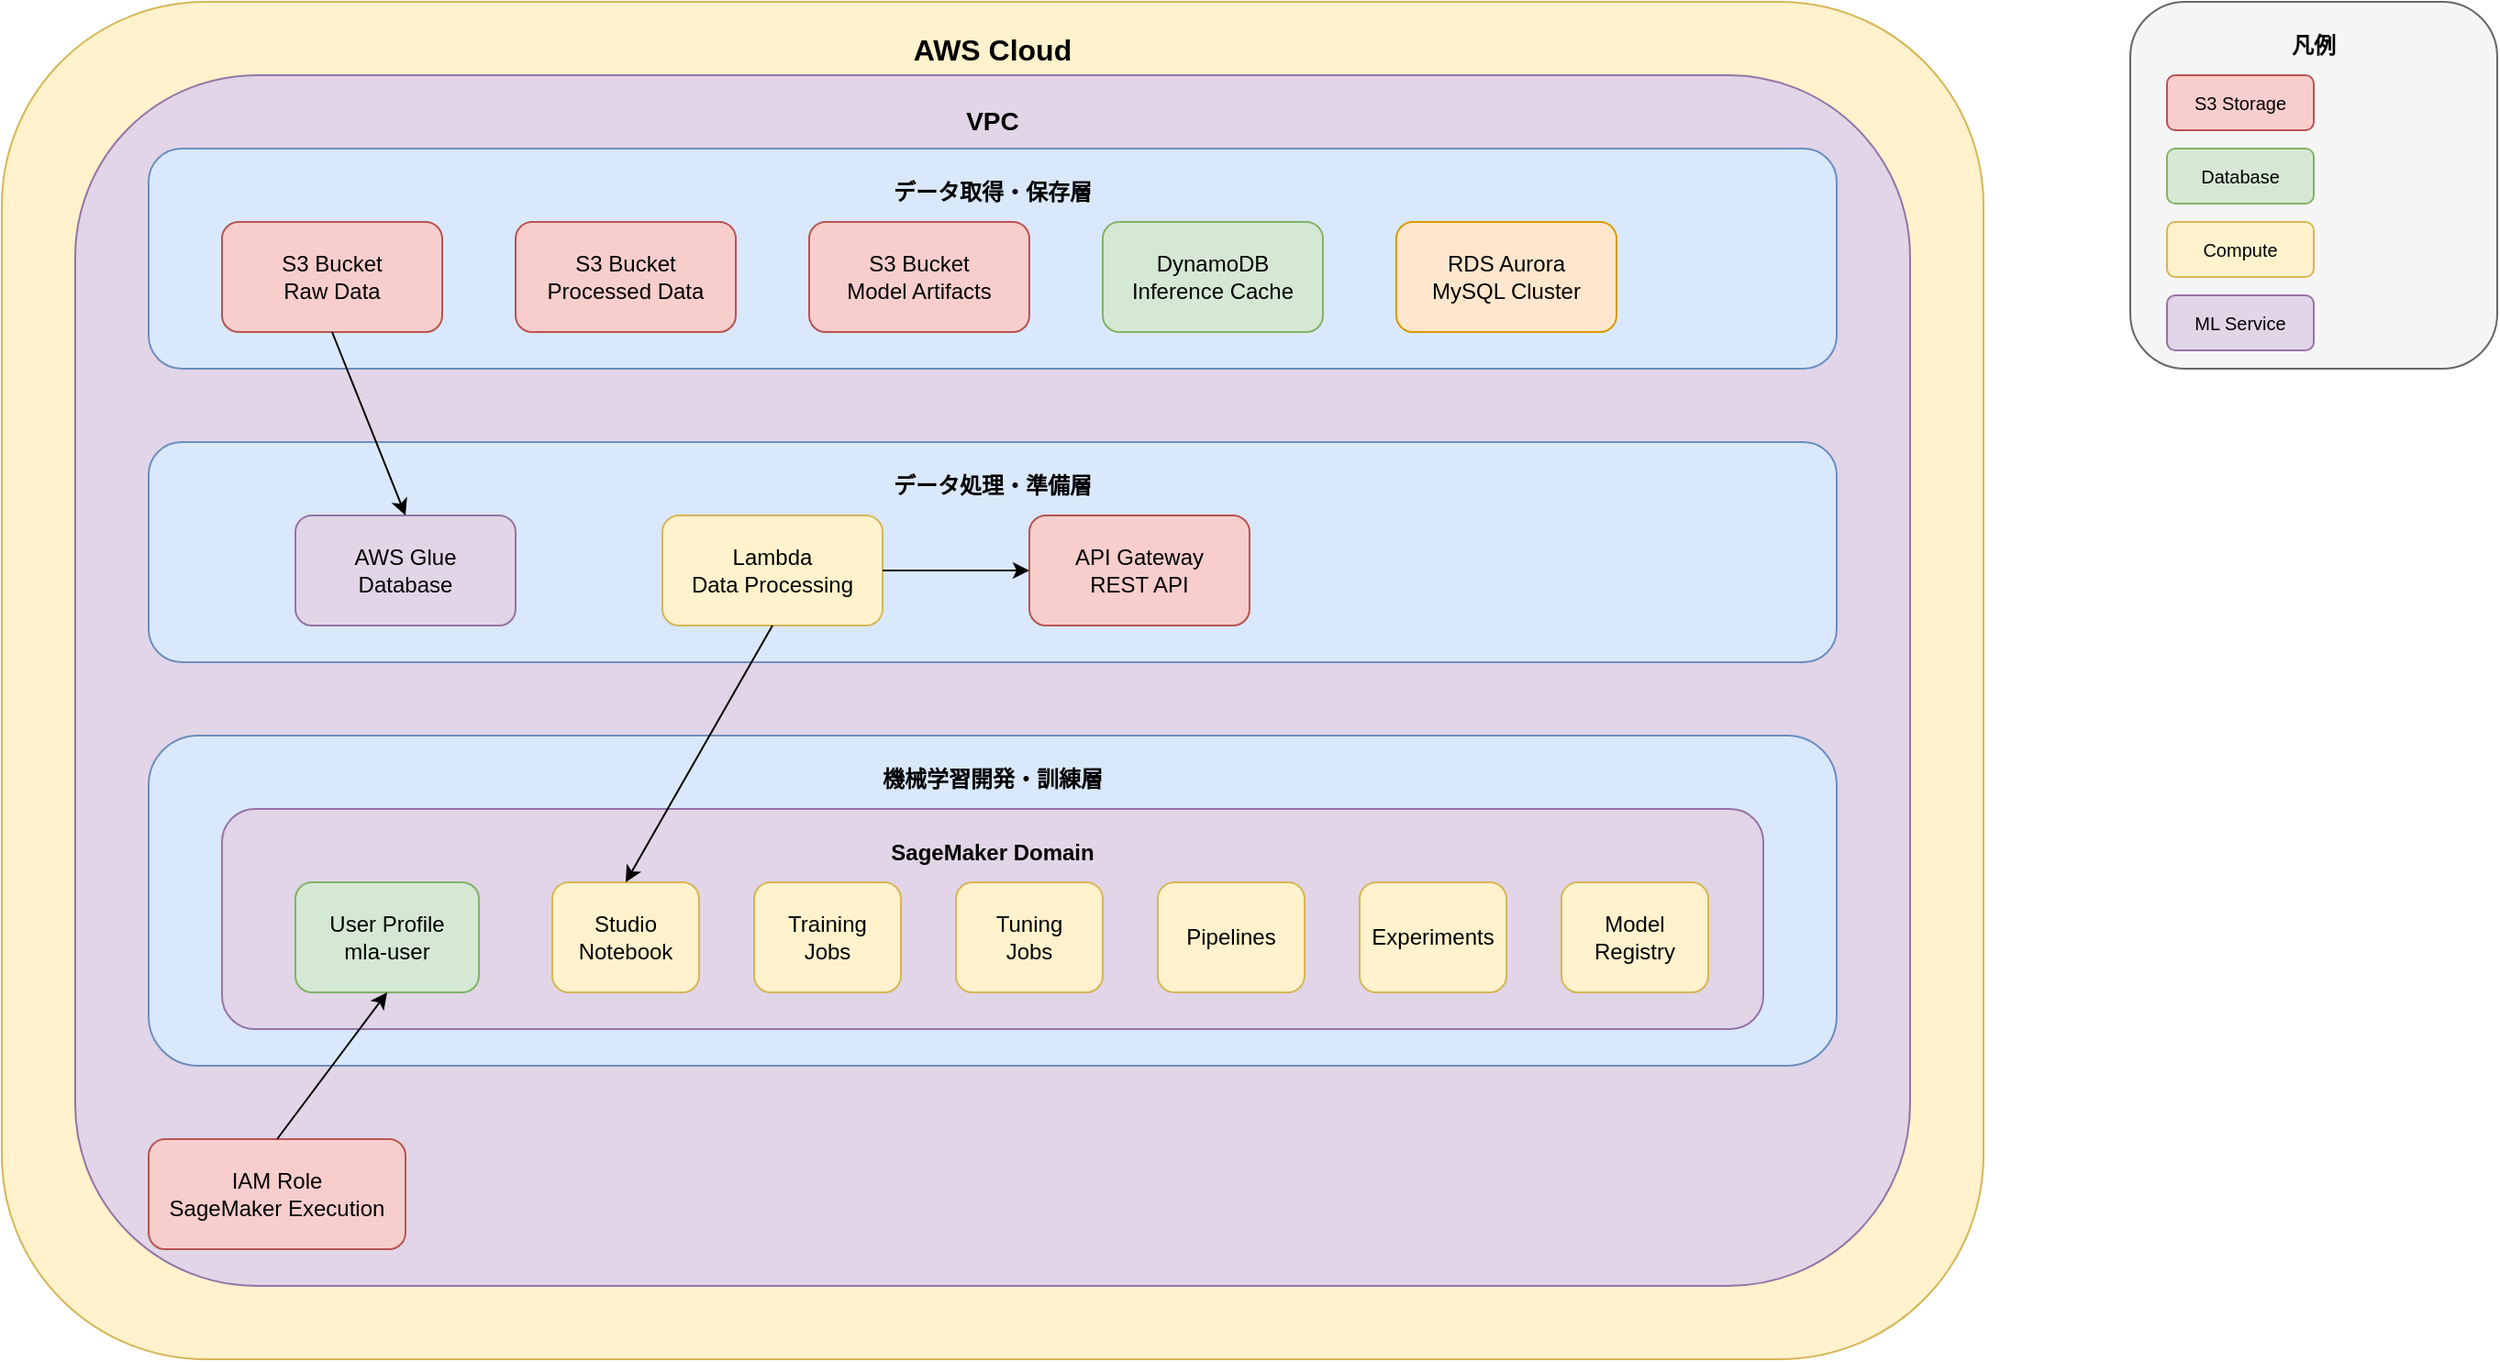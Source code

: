 <mxfile version="22.1.16" type="device">
  <diagram name="MLA-Handson-Architecture" id="architecture">
    <mxGraphModel dx="1422" dy="794" grid="1" gridSize="10" guides="1" tooltips="1" connect="1" arrows="1" fold="1" page="1" pageScale="1" pageWidth="1169" pageHeight="827" math="0" shadow="0">
      <root>
        <mxCell id="0" />
        <mxCell id="1" parent="0" />
        
        <!-- AWS Cloud Container -->
        <mxCell id="aws-cloud" value="AWS Cloud" style="rounded=1;whiteSpace=wrap;html=1;fillColor=#fff2cc;strokeColor=#d6b656;fontSize=16;fontStyle=1;verticalAlign=top;spacingTop=10;" vertex="1" parent="1">
          <mxGeometry x="40" y="40" width="1080" height="740" as="geometry" />
        </mxCell>
        
        <!-- VPC Container -->
        <mxCell id="vpc" value="VPC" style="rounded=1;whiteSpace=wrap;html=1;fillColor=#e1d5e7;strokeColor=#9673a6;fontSize=14;fontStyle=1;verticalAlign=top;spacingTop=10;" vertex="1" parent="1">
          <mxGeometry x="80" y="80" width="1000" height="660" as="geometry" />
        </mxCell>
        
        <!-- Data Storage Layer -->
        <mxCell id="storage-layer" value="データ取得・保存層" style="rounded=1;whiteSpace=wrap;html=1;fillColor=#dae8fc;strokeColor=#6c8ebf;fontSize=12;fontStyle=1;verticalAlign=top;spacingTop=10;" vertex="1" parent="1">
          <mxGeometry x="120" y="120" width="920" height="120" as="geometry" />
        </mxCell>
        
        <!-- S3 Buckets -->
        <mxCell id="s3-raw" value="S3 Bucket&#xa;Raw Data" style="rounded=1;whiteSpace=wrap;html=1;fillColor=#f8cecc;strokeColor=#b85450;" vertex="1" parent="1">
          <mxGeometry x="160" y="160" width="120" height="60" as="geometry" />
        </mxCell>
        
        <mxCell id="s3-processed" value="S3 Bucket&#xa;Processed Data" style="rounded=1;whiteSpace=wrap;html=1;fillColor=#f8cecc;strokeColor=#b85450;" vertex="1" parent="1">
          <mxGeometry x="320" y="160" width="120" height="60" as="geometry" />
        </mxCell>
        
        <mxCell id="s3-models" value="S3 Bucket&#xa;Model Artifacts" style="rounded=1;whiteSpace=wrap;html=1;fillColor=#f8cecc;strokeColor=#b85450;" vertex="1" parent="1">
          <mxGeometry x="480" y="160" width="120" height="60" as="geometry" />
        </mxCell>
        
        <!-- DynamoDB -->
        <mxCell id="dynamodb" value="DynamoDB&#xa;Inference Cache" style="rounded=1;whiteSpace=wrap;html=1;fillColor=#d5e8d4;strokeColor=#82b366;" vertex="1" parent="1">
          <mxGeometry x="640" y="160" width="120" height="60" as="geometry" />
        </mxCell>
        
        <!-- RDS Aurora -->
        <mxCell id="rds-aurora" value="RDS Aurora&#xa;MySQL Cluster" style="rounded=1;whiteSpace=wrap;html=1;fillColor=#ffe6cc;strokeColor=#d79b00;" vertex="1" parent="1">
          <mxGeometry x="800" y="160" width="120" height="60" as="geometry" />
        </mxCell>
        
        <!-- Data Processing Layer -->
        <mxCell id="processing-layer" value="データ処理・準備層" style="rounded=1;whiteSpace=wrap;html=1;fillColor=#dae8fc;strokeColor=#6c8ebf;fontSize=12;fontStyle=1;verticalAlign=top;spacingTop=10;" vertex="1" parent="1">
          <mxGeometry x="120" y="280" width="920" height="120" as="geometry" />
        </mxCell>
        
        <!-- Glue Database -->
        <mxCell id="glue-db" value="AWS Glue&#xa;Database" style="rounded=1;whiteSpace=wrap;html=1;fillColor=#e1d5e7;strokeColor=#9673a6;" vertex="1" parent="1">
          <mxGeometry x="200" y="320" width="120" height="60" as="geometry" />
        </mxCell>
        
        <!-- Lambda Function -->
        <mxCell id="lambda" value="Lambda&#xa;Data Processing" style="rounded=1;whiteSpace=wrap;html=1;fillColor=#fff2cc;strokeColor=#d6b656;" vertex="1" parent="1">
          <mxGeometry x="400" y="320" width="120" height="60" as="geometry" />
        </mxCell>
        
        <!-- API Gateway -->
        <mxCell id="api-gateway" value="API Gateway&#xa;REST API" style="rounded=1;whiteSpace=wrap;html=1;fillColor=#f8cecc;strokeColor=#b85450;" vertex="1" parent="1">
          <mxGeometry x="600" y="320" width="120" height="60" as="geometry" />
        </mxCell>
        
        <!-- ML Development Layer -->
        <mxCell id="ml-layer" value="機械学習開発・訓練層" style="rounded=1;whiteSpace=wrap;html=1;fillColor=#dae8fc;strokeColor=#6c8ebf;fontSize=12;fontStyle=1;verticalAlign=top;spacingTop=10;" vertex="1" parent="1">
          <mxGeometry x="120" y="440" width="920" height="180" as="geometry" />
        </mxCell>
        
        <!-- SageMaker Domain Container -->
        <mxCell id="sagemaker-domain" value="SageMaker Domain" style="rounded=1;whiteSpace=wrap;html=1;fillColor=#e1d5e7;strokeColor=#9673a6;fontSize=12;fontStyle=1;verticalAlign=top;spacingTop=10;" vertex="1" parent="1">
          <mxGeometry x="160" y="480" width="840" height="120" as="geometry" />
        </mxCell>
        
        <!-- SageMaker User Profile -->
        <mxCell id="sagemaker-user" value="User Profile&#xa;mla-user" style="rounded=1;whiteSpace=wrap;html=1;fillColor=#d5e8d4;strokeColor=#82b366;" vertex="1" parent="1">
          <mxGeometry x="200" y="520" width="100" height="60" as="geometry" />
        </mxCell>
        
        <!-- SageMaker Studio Components -->
        <mxCell id="studio-notebook" value="Studio&#xa;Notebook" style="rounded=1;whiteSpace=wrap;html=1;fillColor=#fff2cc;strokeColor=#d6b656;" vertex="1" parent="1">
          <mxGeometry x="340" y="520" width="80" height="60" as="geometry" />
        </mxCell>
        
        <mxCell id="training-jobs" value="Training&#xa;Jobs" style="rounded=1;whiteSpace=wrap;html=1;fillColor=#fff2cc;strokeColor=#d6b656;" vertex="1" parent="1">
          <mxGeometry x="450" y="520" width="80" height="60" as="geometry" />
        </mxCell>
        
        <mxCell id="tuning-jobs" value="Tuning&#xa;Jobs" style="rounded=1;whiteSpace=wrap;html=1;fillColor=#fff2cc;strokeColor=#d6b656;" vertex="1" parent="1">
          <mxGeometry x="560" y="520" width="80" height="60" as="geometry" />
        </mxCell>
        
        <mxCell id="pipelines" value="Pipelines" style="rounded=1;whiteSpace=wrap;html=1;fillColor=#fff2cc;strokeColor=#d6b656;" vertex="1" parent="1">
          <mxGeometry x="670" y="520" width="80" height="60" as="geometry" />
        </mxCell>
        
        <mxCell id="experiments" value="Experiments" style="rounded=1;whiteSpace=wrap;html=1;fillColor=#fff2cc;strokeColor=#d6b656;" vertex="1" parent="1">
          <mxGeometry x="780" y="520" width="80" height="60" as="geometry" />
        </mxCell>
        
        <mxCell id="model-registry" value="Model&#xa;Registry" style="rounded=1;whiteSpace=wrap;html=1;fillColor=#fff2cc;strokeColor=#d6b656;" vertex="1" parent="1">
          <mxGeometry x="890" y="520" width="80" height="60" as="geometry" />
        </mxCell>
        
        <!-- IAM Role -->
        <mxCell id="iam-role" value="IAM Role&#xa;SageMaker Execution" style="rounded=1;whiteSpace=wrap;html=1;fillColor=#f8cecc;strokeColor=#b85450;" vertex="1" parent="1">
          <mxGeometry x="120" y="660" width="140" height="60" as="geometry" />
        </mxCell>
        
        <!-- Connections -->
        <mxCell id="conn1" value="" style="endArrow=classic;html=1;rounded=0;exitX=0.5;exitY=1;exitDx=0;exitDy=0;entryX=0.5;entryY=0;entryDx=0;entryDy=0;" edge="1" parent="1" source="s3-raw" target="glue-db">
          <mxGeometry width="50" height="50" relative="1" as="geometry">
            <mxPoint x="220" y="240" as="sourcePoint" />
            <mxPoint x="270" y="190" as="targetPoint" />
          </mxGeometry>
        </mxCell>
        
        <mxCell id="conn2" value="" style="endArrow=classic;html=1;rounded=0;exitX=0.5;exitY=1;exitDx=0;exitDy=0;entryX=0.5;entryY=0;entryDx=0;entryDy=0;" edge="1" parent="1" source="lambda" target="studio-notebook">
          <mxGeometry width="50" height="50" relative="1" as="geometry">
            <mxPoint x="460" y="400" as="sourcePoint" />
            <mxPoint x="380" y="500" as="targetPoint" />
          </mxGeometry>
        </mxCell>
        
        <mxCell id="conn3" value="" style="endArrow=classic;html=1;rounded=0;exitX=1;exitY=0.5;exitDx=0;exitDy=0;entryX=0;entryY=0.5;entryDx=0;entryDy=0;" edge="1" parent="1" source="lambda" target="api-gateway">
          <mxGeometry width="50" height="50" relative="1" as="geometry">
            <mxPoint x="520" y="350" as="sourcePoint" />
            <mxPoint x="600" y="350" as="targetPoint" />
          </mxGeometry>
        </mxCell>
        
        <mxCell id="conn4" value="" style="endArrow=classic;html=1;rounded=0;exitX=0.5;exitY=0;exitDx=0;exitDy=0;entryX=0.5;entryY=1;entryDx=0;entryDy=0;" edge="1" parent="1" source="iam-role" target="sagemaker-user">
          <mxGeometry width="50" height="50" relative="1" as="geometry">
            <mxPoint x="190" y="640" as="sourcePoint" />
            <mxPoint x="250" y="600" as="targetPoint" />
          </mxGeometry>
        </mxCell>
        
        <!-- Legend -->
        <mxCell id="legend" value="凡例" style="rounded=1;whiteSpace=wrap;html=1;fillColor=#f5f5f5;strokeColor=#666666;fontSize=12;fontStyle=1;verticalAlign=top;spacingTop=10;" vertex="1" parent="1">
          <mxGeometry x="1200" y="40" width="200" height="200" as="geometry" />
        </mxCell>
        
        <mxCell id="legend-s3" value="S3 Storage" style="rounded=1;whiteSpace=wrap;html=1;fillColor=#f8cecc;strokeColor=#b85450;fontSize=10;" vertex="1" parent="1">
          <mxGeometry x="1220" y="80" width="80" height="30" as="geometry" />
        </mxCell>
        
        <mxCell id="legend-db" value="Database" style="rounded=1;whiteSpace=wrap;html=1;fillColor=#d5e8d4;strokeColor=#82b366;fontSize=10;" vertex="1" parent="1">
          <mxGeometry x="1220" y="120" width="80" height="30" as="geometry" />
        </mxCell>
        
        <mxCell id="legend-compute" value="Compute" style="rounded=1;whiteSpace=wrap;html=1;fillColor=#fff2cc;strokeColor=#d6b656;fontSize=10;" vertex="1" parent="1">
          <mxGeometry x="1220" y="160" width="80" height="30" as="geometry" />
        </mxCell>
        
        <mxCell id="legend-ml" value="ML Service" style="rounded=1;whiteSpace=wrap;html=1;fillColor=#e1d5e7;strokeColor=#9673a6;fontSize=10;" vertex="1" parent="1">
          <mxGeometry x="1220" y="200" width="80" height="30" as="geometry" />
        </mxCell>
        
      </root>
    </mxGraphModel>
  </diagram>
</mxfile>